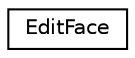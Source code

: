 digraph G
{
  edge [fontname="Helvetica",fontsize="10",labelfontname="Helvetica",labelfontsize="10"];
  node [fontname="Helvetica",fontsize="10",shape=record];
  rankdir=LR;
  Node1 [label="EditFace",height=0.2,width=0.4,color="black", fillcolor="white", style="filled",URL="$df/de3/structEditFace.html"];
}
